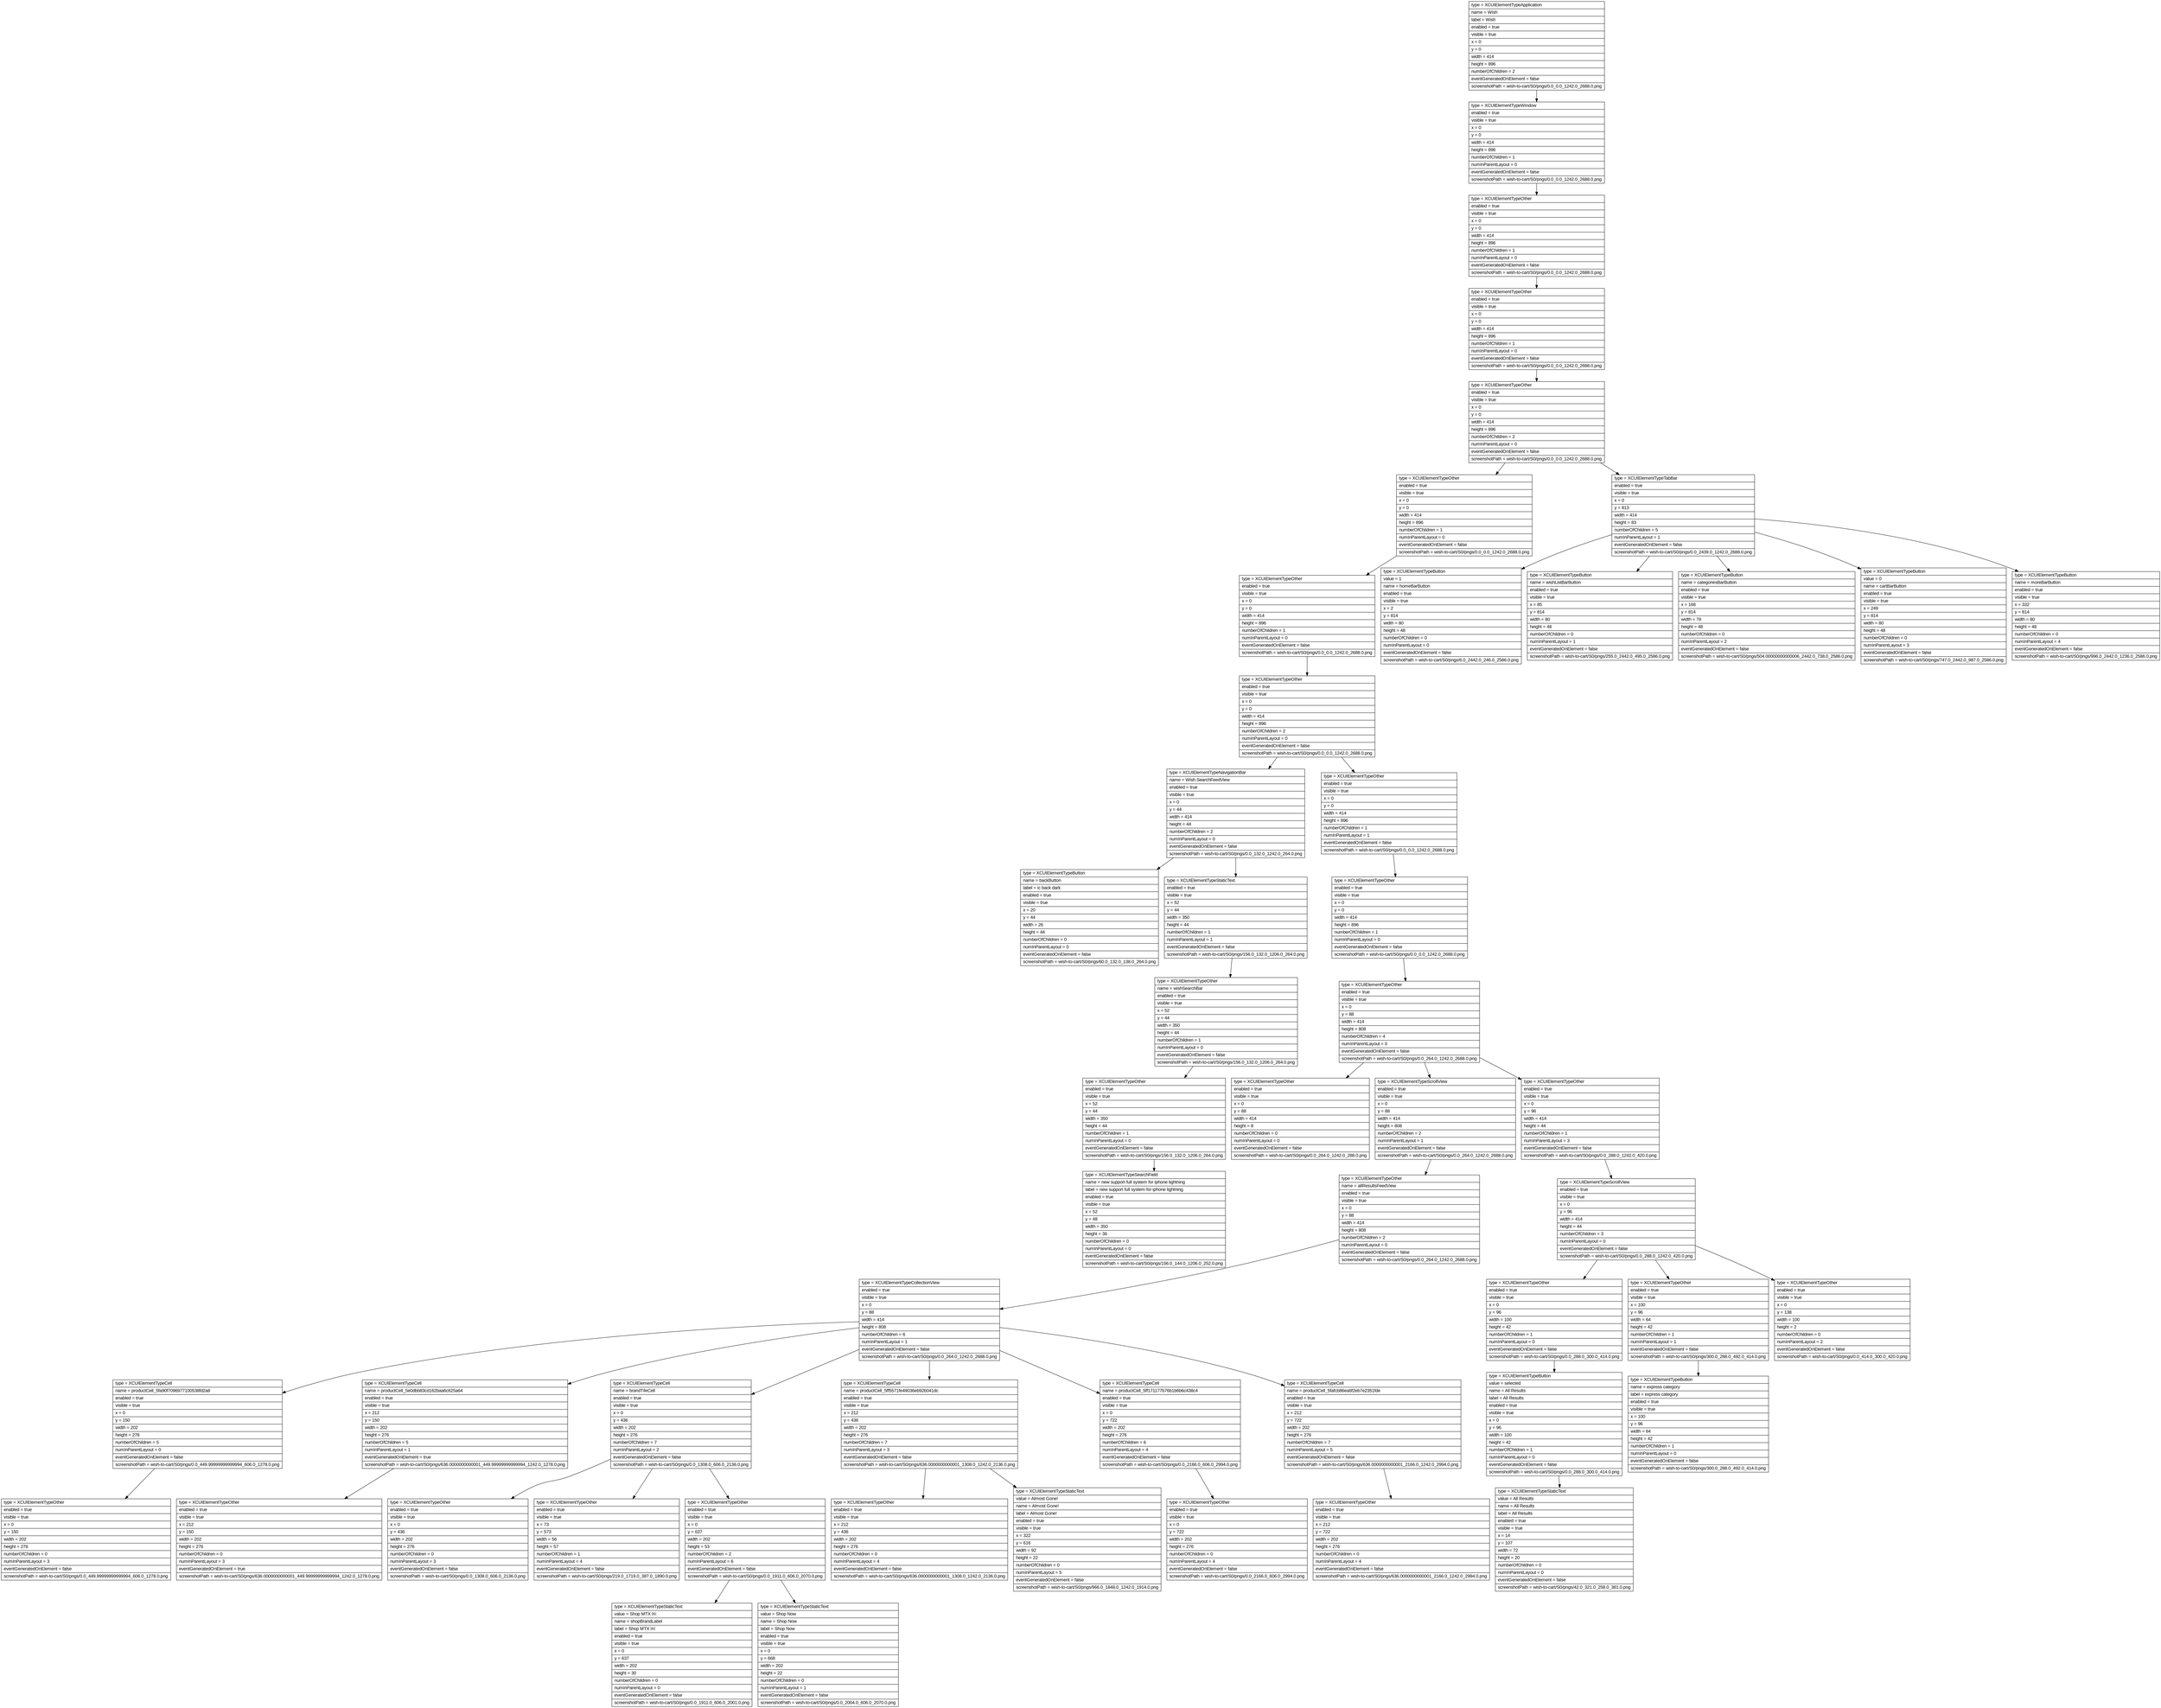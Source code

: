 digraph Layout {

	node [shape=record fontname=Arial];

	0	[label="{type = XCUIElementTypeApplication\l|name = Wish\l|label = Wish\l|enabled = true\l|visible = true\l|x = 0\l|y = 0\l|width = 414\l|height = 896\l|numberOfChildren = 2\l|eventGeneratedOnElement = false \l|screenshotPath = wish-to-cart/S0/pngs/0.0_0.0_1242.0_2688.0.png\l}"]
	1	[label="{type = XCUIElementTypeWindow\l|enabled = true\l|visible = true\l|x = 0\l|y = 0\l|width = 414\l|height = 896\l|numberOfChildren = 1\l|numInParentLayout = 0\l|eventGeneratedOnElement = false \l|screenshotPath = wish-to-cart/S0/pngs/0.0_0.0_1242.0_2688.0.png\l}"]
	2	[label="{type = XCUIElementTypeOther\l|enabled = true\l|visible = true\l|x = 0\l|y = 0\l|width = 414\l|height = 896\l|numberOfChildren = 1\l|numInParentLayout = 0\l|eventGeneratedOnElement = false \l|screenshotPath = wish-to-cart/S0/pngs/0.0_0.0_1242.0_2688.0.png\l}"]
	3	[label="{type = XCUIElementTypeOther\l|enabled = true\l|visible = true\l|x = 0\l|y = 0\l|width = 414\l|height = 896\l|numberOfChildren = 1\l|numInParentLayout = 0\l|eventGeneratedOnElement = false \l|screenshotPath = wish-to-cart/S0/pngs/0.0_0.0_1242.0_2688.0.png\l}"]
	4	[label="{type = XCUIElementTypeOther\l|enabled = true\l|visible = true\l|x = 0\l|y = 0\l|width = 414\l|height = 896\l|numberOfChildren = 2\l|numInParentLayout = 0\l|eventGeneratedOnElement = false \l|screenshotPath = wish-to-cart/S0/pngs/0.0_0.0_1242.0_2688.0.png\l}"]
	5	[label="{type = XCUIElementTypeOther\l|enabled = true\l|visible = true\l|x = 0\l|y = 0\l|width = 414\l|height = 896\l|numberOfChildren = 1\l|numInParentLayout = 0\l|eventGeneratedOnElement = false \l|screenshotPath = wish-to-cart/S0/pngs/0.0_0.0_1242.0_2688.0.png\l}"]
	6	[label="{type = XCUIElementTypeTabBar\l|enabled = true\l|visible = true\l|x = 0\l|y = 813\l|width = 414\l|height = 83\l|numberOfChildren = 5\l|numInParentLayout = 1\l|eventGeneratedOnElement = false \l|screenshotPath = wish-to-cart/S0/pngs/0.0_2439.0_1242.0_2688.0.png\l}"]
	7	[label="{type = XCUIElementTypeOther\l|enabled = true\l|visible = true\l|x = 0\l|y = 0\l|width = 414\l|height = 896\l|numberOfChildren = 1\l|numInParentLayout = 0\l|eventGeneratedOnElement = false \l|screenshotPath = wish-to-cart/S0/pngs/0.0_0.0_1242.0_2688.0.png\l}"]
	8	[label="{type = XCUIElementTypeButton\l|value = 1\l|name = homeBarButton\l|enabled = true\l|visible = true\l|x = 2\l|y = 814\l|width = 80\l|height = 48\l|numberOfChildren = 0\l|numInParentLayout = 0\l|eventGeneratedOnElement = false \l|screenshotPath = wish-to-cart/S0/pngs/6.0_2442.0_246.0_2586.0.png\l}"]
	9	[label="{type = XCUIElementTypeButton\l|name = wishListBarButton\l|enabled = true\l|visible = true\l|x = 85\l|y = 814\l|width = 80\l|height = 48\l|numberOfChildren = 0\l|numInParentLayout = 1\l|eventGeneratedOnElement = false \l|screenshotPath = wish-to-cart/S0/pngs/255.0_2442.0_495.0_2586.0.png\l}"]
	10	[label="{type = XCUIElementTypeButton\l|name = categoriesBarButton\l|enabled = true\l|visible = true\l|x = 168\l|y = 814\l|width = 78\l|height = 48\l|numberOfChildren = 0\l|numInParentLayout = 2\l|eventGeneratedOnElement = false \l|screenshotPath = wish-to-cart/S0/pngs/504.00000000000006_2442.0_738.0_2586.0.png\l}"]
	11	[label="{type = XCUIElementTypeButton\l|value = 0\l|name = cartBarButton\l|enabled = true\l|visible = true\l|x = 249\l|y = 814\l|width = 80\l|height = 48\l|numberOfChildren = 0\l|numInParentLayout = 3\l|eventGeneratedOnElement = false \l|screenshotPath = wish-to-cart/S0/pngs/747.0_2442.0_987.0_2586.0.png\l}"]
	12	[label="{type = XCUIElementTypeButton\l|name = moreBarButton\l|enabled = true\l|visible = true\l|x = 332\l|y = 814\l|width = 80\l|height = 48\l|numberOfChildren = 0\l|numInParentLayout = 4\l|eventGeneratedOnElement = false \l|screenshotPath = wish-to-cart/S0/pngs/996.0_2442.0_1236.0_2586.0.png\l}"]
	13	[label="{type = XCUIElementTypeOther\l|enabled = true\l|visible = true\l|x = 0\l|y = 0\l|width = 414\l|height = 896\l|numberOfChildren = 2\l|numInParentLayout = 0\l|eventGeneratedOnElement = false \l|screenshotPath = wish-to-cart/S0/pngs/0.0_0.0_1242.0_2688.0.png\l}"]
	14	[label="{type = XCUIElementTypeNavigationBar\l|name = Wish.SearchFeedView\l|enabled = true\l|visible = true\l|x = 0\l|y = 44\l|width = 414\l|height = 44\l|numberOfChildren = 2\l|numInParentLayout = 0\l|eventGeneratedOnElement = false \l|screenshotPath = wish-to-cart/S0/pngs/0.0_132.0_1242.0_264.0.png\l}"]
	15	[label="{type = XCUIElementTypeOther\l|enabled = true\l|visible = true\l|x = 0\l|y = 0\l|width = 414\l|height = 896\l|numberOfChildren = 1\l|numInParentLayout = 1\l|eventGeneratedOnElement = false \l|screenshotPath = wish-to-cart/S0/pngs/0.0_0.0_1242.0_2688.0.png\l}"]
	16	[label="{type = XCUIElementTypeButton\l|name = backButton\l|label = ic back dark\l|enabled = true\l|visible = true\l|x = 20\l|y = 44\l|width = 26\l|height = 44\l|numberOfChildren = 0\l|numInParentLayout = 0\l|eventGeneratedOnElement = false \l|screenshotPath = wish-to-cart/S0/pngs/60.0_132.0_138.0_264.0.png\l}"]
	17	[label="{type = XCUIElementTypeStaticText\l|enabled = true\l|visible = true\l|x = 52\l|y = 44\l|width = 350\l|height = 44\l|numberOfChildren = 1\l|numInParentLayout = 1\l|eventGeneratedOnElement = false \l|screenshotPath = wish-to-cart/S0/pngs/156.0_132.0_1206.0_264.0.png\l}"]
	18	[label="{type = XCUIElementTypeOther\l|enabled = true\l|visible = true\l|x = 0\l|y = 0\l|width = 414\l|height = 896\l|numberOfChildren = 1\l|numInParentLayout = 0\l|eventGeneratedOnElement = false \l|screenshotPath = wish-to-cart/S0/pngs/0.0_0.0_1242.0_2688.0.png\l}"]
	19	[label="{type = XCUIElementTypeOther\l|name = wishSearchBar\l|enabled = true\l|visible = true\l|x = 52\l|y = 44\l|width = 350\l|height = 44\l|numberOfChildren = 1\l|numInParentLayout = 0\l|eventGeneratedOnElement = false \l|screenshotPath = wish-to-cart/S0/pngs/156.0_132.0_1206.0_264.0.png\l}"]
	20	[label="{type = XCUIElementTypeOther\l|enabled = true\l|visible = true\l|x = 0\l|y = 88\l|width = 414\l|height = 808\l|numberOfChildren = 4\l|numInParentLayout = 0\l|eventGeneratedOnElement = false \l|screenshotPath = wish-to-cart/S0/pngs/0.0_264.0_1242.0_2688.0.png\l}"]
	21	[label="{type = XCUIElementTypeOther\l|enabled = true\l|visible = true\l|x = 52\l|y = 44\l|width = 350\l|height = 44\l|numberOfChildren = 1\l|numInParentLayout = 0\l|eventGeneratedOnElement = false \l|screenshotPath = wish-to-cart/S0/pngs/156.0_132.0_1206.0_264.0.png\l}"]
	22	[label="{type = XCUIElementTypeOther\l|enabled = true\l|visible = true\l|x = 0\l|y = 88\l|width = 414\l|height = 8\l|numberOfChildren = 0\l|numInParentLayout = 0\l|eventGeneratedOnElement = false \l|screenshotPath = wish-to-cart/S0/pngs/0.0_264.0_1242.0_288.0.png\l}"]
	23	[label="{type = XCUIElementTypeScrollView\l|enabled = true\l|visible = true\l|x = 0\l|y = 88\l|width = 414\l|height = 808\l|numberOfChildren = 2\l|numInParentLayout = 1\l|eventGeneratedOnElement = false \l|screenshotPath = wish-to-cart/S0/pngs/0.0_264.0_1242.0_2688.0.png\l}"]
	24	[label="{type = XCUIElementTypeOther\l|enabled = true\l|visible = true\l|x = 0\l|y = 96\l|width = 414\l|height = 44\l|numberOfChildren = 1\l|numInParentLayout = 3\l|eventGeneratedOnElement = false \l|screenshotPath = wish-to-cart/S0/pngs/0.0_288.0_1242.0_420.0.png\l}"]
	25	[label="{type = XCUIElementTypeSearchField\l|name = new support full system for iphone lightning\l|label = new support full system for iphone lightning\l|enabled = true\l|visible = true\l|x = 52\l|y = 48\l|width = 350\l|height = 36\l|numberOfChildren = 0\l|numInParentLayout = 0\l|eventGeneratedOnElement = false \l|screenshotPath = wish-to-cart/S0/pngs/156.0_144.0_1206.0_252.0.png\l}"]
	26	[label="{type = XCUIElementTypeOther\l|name = allResultsFeedView\l|enabled = true\l|visible = true\l|x = 0\l|y = 88\l|width = 414\l|height = 808\l|numberOfChildren = 2\l|numInParentLayout = 0\l|eventGeneratedOnElement = false \l|screenshotPath = wish-to-cart/S0/pngs/0.0_264.0_1242.0_2688.0.png\l}"]
	27	[label="{type = XCUIElementTypeScrollView\l|enabled = true\l|visible = true\l|x = 0\l|y = 96\l|width = 414\l|height = 44\l|numberOfChildren = 3\l|numInParentLayout = 0\l|eventGeneratedOnElement = false \l|screenshotPath = wish-to-cart/S0/pngs/0.0_288.0_1242.0_420.0.png\l}"]
	28	[label="{type = XCUIElementTypeCollectionView\l|enabled = true\l|visible = true\l|x = 0\l|y = 88\l|width = 414\l|height = 808\l|numberOfChildren = 6\l|numInParentLayout = 1\l|eventGeneratedOnElement = false \l|screenshotPath = wish-to-cart/S0/pngs/0.0_264.0_1242.0_2688.0.png\l}"]
	29	[label="{type = XCUIElementTypeOther\l|enabled = true\l|visible = true\l|x = 0\l|y = 96\l|width = 100\l|height = 42\l|numberOfChildren = 1\l|numInParentLayout = 0\l|eventGeneratedOnElement = false \l|screenshotPath = wish-to-cart/S0/pngs/0.0_288.0_300.0_414.0.png\l}"]
	30	[label="{type = XCUIElementTypeOther\l|enabled = true\l|visible = true\l|x = 100\l|y = 96\l|width = 64\l|height = 42\l|numberOfChildren = 1\l|numInParentLayout = 1\l|eventGeneratedOnElement = false \l|screenshotPath = wish-to-cart/S0/pngs/300.0_288.0_492.0_414.0.png\l}"]
	31	[label="{type = XCUIElementTypeOther\l|enabled = true\l|visible = true\l|x = 0\l|y = 138\l|width = 100\l|height = 2\l|numberOfChildren = 0\l|numInParentLayout = 2\l|eventGeneratedOnElement = false \l|screenshotPath = wish-to-cart/S0/pngs/0.0_414.0_300.0_420.0.png\l}"]
	32	[label="{type = XCUIElementTypeCell\l|name = productCell_5fa90f7096977100538fd2a8\l|enabled = true\l|visible = true\l|x = 0\l|y = 150\l|width = 202\l|height = 276\l|numberOfChildren = 5\l|numInParentLayout = 0\l|eventGeneratedOnElement = false \l|screenshotPath = wish-to-cart/S0/pngs/0.0_449.99999999999994_606.0_1278.0.png\l}"]
	33	[label="{type = XCUIElementTypeCell\l|name = productCell_5e0dbb83cd162baa6c625a64\l|enabled = true\l|visible = true\l|x = 212\l|y = 150\l|width = 202\l|height = 276\l|numberOfChildren = 5\l|numInParentLayout = 1\l|eventGeneratedOnElement = true \l|screenshotPath = wish-to-cart/S0/pngs/636.0000000000001_449.99999999999994_1242.0_1278.0.png\l}"]
	34	[label="{type = XCUIElementTypeCell\l|name = brandTileCell\l|enabled = true\l|visible = true\l|x = 0\l|y = 436\l|width = 202\l|height = 276\l|numberOfChildren = 7\l|numInParentLayout = 2\l|eventGeneratedOnElement = false \l|screenshotPath = wish-to-cart/S0/pngs/0.0_1308.0_606.0_2136.0.png\l}"]
	35	[label="{type = XCUIElementTypeCell\l|name = productCell_5ff5571fe49036eb92b041dc\l|enabled = true\l|visible = true\l|x = 212\l|y = 436\l|width = 202\l|height = 276\l|numberOfChildren = 7\l|numInParentLayout = 3\l|eventGeneratedOnElement = false \l|screenshotPath = wish-to-cart/S0/pngs/636.0000000000001_1308.0_1242.0_2136.0.png\l}"]
	36	[label="{type = XCUIElementTypeCell\l|name = productCell_5ff171177b76b1b6b6c438c4\l|enabled = true\l|visible = true\l|x = 0\l|y = 722\l|width = 202\l|height = 276\l|numberOfChildren = 6\l|numInParentLayout = 4\l|eventGeneratedOnElement = false \l|screenshotPath = wish-to-cart/S0/pngs/0.0_2166.0_606.0_2994.0.png\l}"]
	37	[label="{type = XCUIElementTypeCell\l|name = productCell_5fafcb86ea6f2eb7e2351fde\l|enabled = true\l|visible = true\l|x = 212\l|y = 722\l|width = 202\l|height = 276\l|numberOfChildren = 7\l|numInParentLayout = 5\l|eventGeneratedOnElement = false \l|screenshotPath = wish-to-cart/S0/pngs/636.0000000000001_2166.0_1242.0_2994.0.png\l}"]
	38	[label="{type = XCUIElementTypeButton\l|value = selected\l|name = All Results\l|label = All Results\l|enabled = true\l|visible = true\l|x = 0\l|y = 96\l|width = 100\l|height = 42\l|numberOfChildren = 1\l|numInParentLayout = 0\l|eventGeneratedOnElement = false \l|screenshotPath = wish-to-cart/S0/pngs/0.0_288.0_300.0_414.0.png\l}"]
	39	[label="{type = XCUIElementTypeButton\l|name = express category\l|label = express category\l|enabled = true\l|visible = true\l|x = 100\l|y = 96\l|width = 64\l|height = 42\l|numberOfChildren = 1\l|numInParentLayout = 0\l|eventGeneratedOnElement = false \l|screenshotPath = wish-to-cart/S0/pngs/300.0_288.0_492.0_414.0.png\l}"]
	40	[label="{type = XCUIElementTypeOther\l|enabled = true\l|visible = true\l|x = 0\l|y = 150\l|width = 202\l|height = 276\l|numberOfChildren = 0\l|numInParentLayout = 3\l|eventGeneratedOnElement = false \l|screenshotPath = wish-to-cart/S0/pngs/0.0_449.99999999999994_606.0_1278.0.png\l}"]
	41	[label="{type = XCUIElementTypeOther\l|enabled = true\l|visible = true\l|x = 212\l|y = 150\l|width = 202\l|height = 276\l|numberOfChildren = 0\l|numInParentLayout = 3\l|eventGeneratedOnElement = true \l|screenshotPath = wish-to-cart/S0/pngs/636.0000000000001_449.99999999999994_1242.0_1278.0.png\l}"]
	42	[label="{type = XCUIElementTypeOther\l|enabled = true\l|visible = true\l|x = 0\l|y = 436\l|width = 202\l|height = 276\l|numberOfChildren = 0\l|numInParentLayout = 3\l|eventGeneratedOnElement = false \l|screenshotPath = wish-to-cart/S0/pngs/0.0_1308.0_606.0_2136.0.png\l}"]
	43	[label="{type = XCUIElementTypeOther\l|enabled = true\l|visible = true\l|x = 73\l|y = 573\l|width = 56\l|height = 57\l|numberOfChildren = 1\l|numInParentLayout = 4\l|eventGeneratedOnElement = false \l|screenshotPath = wish-to-cart/S0/pngs/219.0_1719.0_387.0_1890.0.png\l}"]
	44	[label="{type = XCUIElementTypeOther\l|enabled = true\l|visible = true\l|x = 0\l|y = 637\l|width = 202\l|height = 53\l|numberOfChildren = 2\l|numInParentLayout = 6\l|eventGeneratedOnElement = false \l|screenshotPath = wish-to-cart/S0/pngs/0.0_1911.0_606.0_2070.0.png\l}"]
	45	[label="{type = XCUIElementTypeOther\l|enabled = true\l|visible = true\l|x = 212\l|y = 436\l|width = 202\l|height = 276\l|numberOfChildren = 0\l|numInParentLayout = 4\l|eventGeneratedOnElement = false \l|screenshotPath = wish-to-cart/S0/pngs/636.0000000000001_1308.0_1242.0_2136.0.png\l}"]
	46	[label="{type = XCUIElementTypeStaticText\l|value = Almost Gone!\l|name = Almost Gone!\l|label = Almost Gone!\l|enabled = true\l|visible = true\l|x = 322\l|y = 616\l|width = 92\l|height = 22\l|numberOfChildren = 0\l|numInParentLayout = 5\l|eventGeneratedOnElement = false \l|screenshotPath = wish-to-cart/S0/pngs/966.0_1848.0_1242.0_1914.0.png\l}"]
	47	[label="{type = XCUIElementTypeOther\l|enabled = true\l|visible = true\l|x = 0\l|y = 722\l|width = 202\l|height = 276\l|numberOfChildren = 0\l|numInParentLayout = 4\l|eventGeneratedOnElement = false \l|screenshotPath = wish-to-cart/S0/pngs/0.0_2166.0_606.0_2994.0.png\l}"]
	48	[label="{type = XCUIElementTypeOther\l|enabled = true\l|visible = true\l|x = 212\l|y = 722\l|width = 202\l|height = 276\l|numberOfChildren = 0\l|numInParentLayout = 4\l|eventGeneratedOnElement = false \l|screenshotPath = wish-to-cart/S0/pngs/636.0000000000001_2166.0_1242.0_2994.0.png\l}"]
	49	[label="{type = XCUIElementTypeStaticText\l|value = All Results\l|name = All Results\l|label = All Results\l|enabled = true\l|visible = true\l|x = 14\l|y = 107\l|width = 72\l|height = 20\l|numberOfChildren = 0\l|numInParentLayout = 0\l|eventGeneratedOnElement = false \l|screenshotPath = wish-to-cart/S0/pngs/42.0_321.0_258.0_381.0.png\l}"]
	50	[label="{type = XCUIElementTypeStaticText\l|value = Shop MTX  ￼\l|name = shopBrandLabel\l|label = Shop MTX  ￼\l|enabled = true\l|visible = true\l|x = 0\l|y = 637\l|width = 202\l|height = 30\l|numberOfChildren = 0\l|numInParentLayout = 0\l|eventGeneratedOnElement = false \l|screenshotPath = wish-to-cart/S0/pngs/0.0_1911.0_606.0_2001.0.png\l}"]
	51	[label="{type = XCUIElementTypeStaticText\l|value = Shop Now\l|name = Shop Now\l|label = Shop Now\l|enabled = true\l|visible = true\l|x = 0\l|y = 668\l|width = 202\l|height = 22\l|numberOfChildren = 0\l|numInParentLayout = 1\l|eventGeneratedOnElement = false \l|screenshotPath = wish-to-cart/S0/pngs/0.0_2004.0_606.0_2070.0.png\l}"]


	0 -> 1
	1 -> 2
	2 -> 3
	3 -> 4
	4 -> 5
	4 -> 6
	5 -> 7
	6 -> 8
	6 -> 9
	6 -> 10
	6 -> 11
	6 -> 12
	7 -> 13
	13 -> 14
	13 -> 15
	14 -> 16
	14 -> 17
	15 -> 18
	17 -> 19
	18 -> 20
	19 -> 21
	20 -> 22
	20 -> 23
	20 -> 24
	21 -> 25
	23 -> 26
	24 -> 27
	26 -> 28
	27 -> 29
	27 -> 30
	27 -> 31
	28 -> 32
	28 -> 33
	28 -> 34
	28 -> 35
	28 -> 36
	28 -> 37
	29 -> 38
	30 -> 39
	32 -> 40
	33 -> 41
	34 -> 42
	34 -> 43
	34 -> 44
	35 -> 45
	35 -> 46
	36 -> 47
	37 -> 48
	38 -> 49
	44 -> 50
	44 -> 51


}